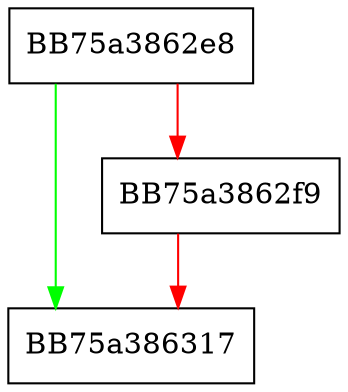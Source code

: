 digraph _Tidy {
  node [shape="box"];
  graph [splines=ortho];
  BB75a3862e8 -> BB75a386317 [color="green"];
  BB75a3862e8 -> BB75a3862f9 [color="red"];
  BB75a3862f9 -> BB75a386317 [color="red"];
}